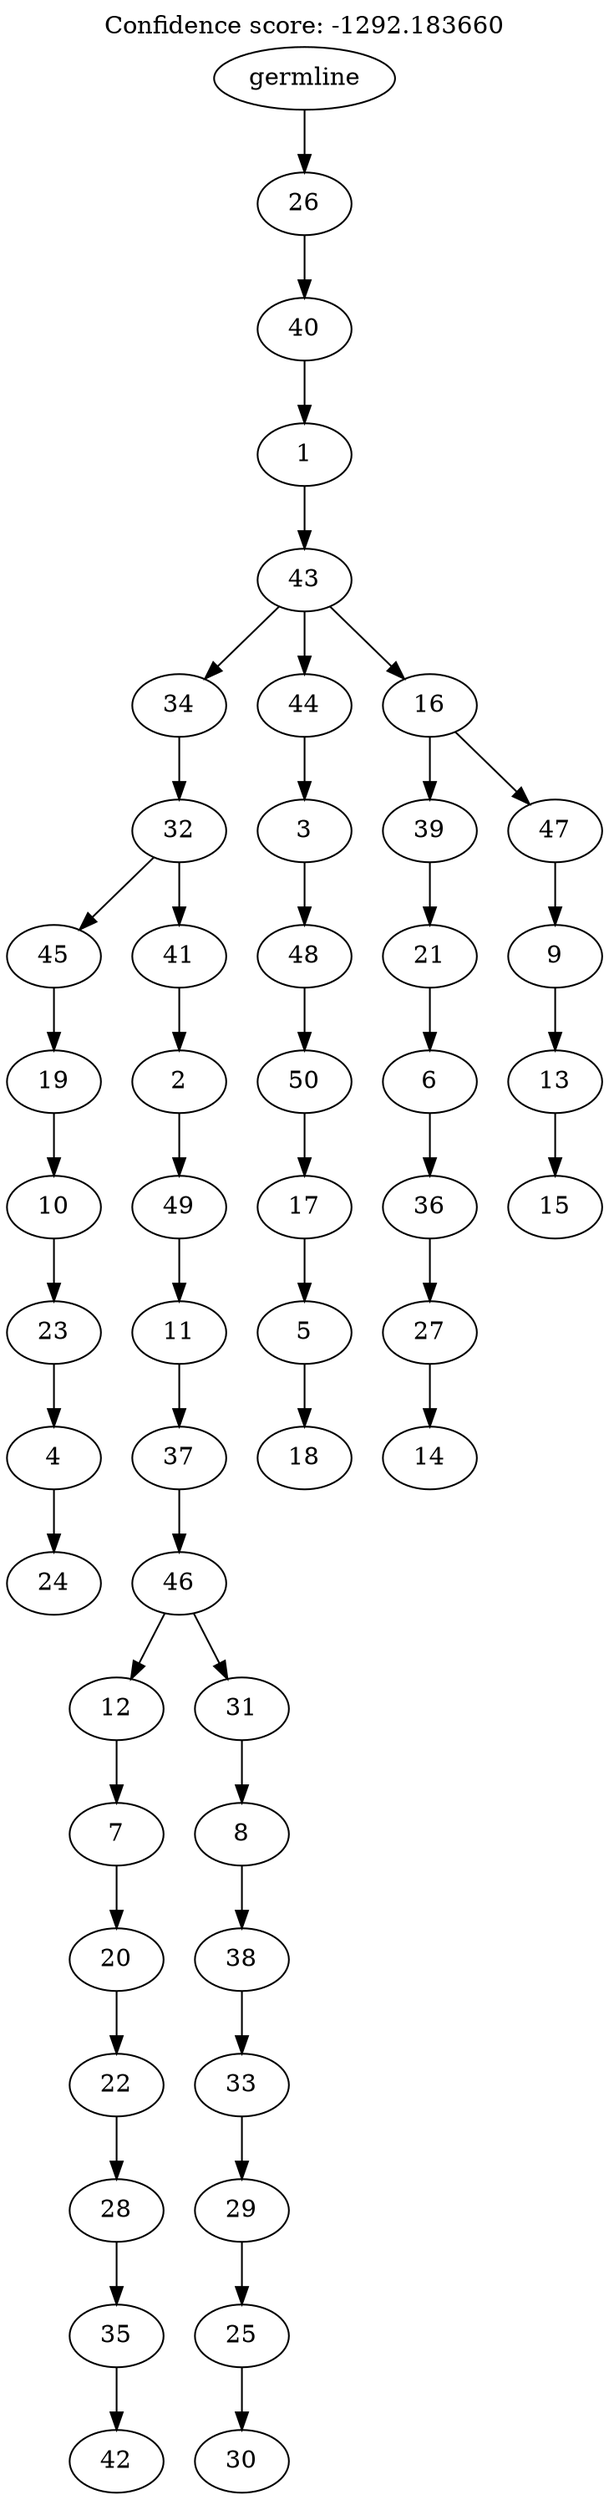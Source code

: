 digraph g {
	"49" -> "50";
	"50" [label="24"];
	"48" -> "49";
	"49" [label="4"];
	"47" -> "48";
	"48" [label="23"];
	"46" -> "47";
	"47" [label="10"];
	"45" -> "46";
	"46" [label="19"];
	"43" -> "44";
	"44" [label="42"];
	"42" -> "43";
	"43" [label="35"];
	"41" -> "42";
	"42" [label="28"];
	"40" -> "41";
	"41" [label="22"];
	"39" -> "40";
	"40" [label="20"];
	"38" -> "39";
	"39" [label="7"];
	"36" -> "37";
	"37" [label="30"];
	"35" -> "36";
	"36" [label="25"];
	"34" -> "35";
	"35" [label="29"];
	"33" -> "34";
	"34" [label="33"];
	"32" -> "33";
	"33" [label="38"];
	"31" -> "32";
	"32" [label="8"];
	"30" -> "31";
	"31" [label="31"];
	"30" -> "38";
	"38" [label="12"];
	"29" -> "30";
	"30" [label="46"];
	"28" -> "29";
	"29" [label="37"];
	"27" -> "28";
	"28" [label="11"];
	"26" -> "27";
	"27" [label="49"];
	"25" -> "26";
	"26" [label="2"];
	"24" -> "25";
	"25" [label="41"];
	"24" -> "45";
	"45" [label="45"];
	"23" -> "24";
	"24" [label="32"];
	"21" -> "22";
	"22" [label="18"];
	"20" -> "21";
	"21" [label="5"];
	"19" -> "20";
	"20" [label="17"];
	"18" -> "19";
	"19" [label="50"];
	"17" -> "18";
	"18" [label="48"];
	"16" -> "17";
	"17" [label="3"];
	"14" -> "15";
	"15" [label="14"];
	"13" -> "14";
	"14" [label="27"];
	"12" -> "13";
	"13" [label="36"];
	"11" -> "12";
	"12" [label="6"];
	"10" -> "11";
	"11" [label="21"];
	"8" -> "9";
	"9" [label="15"];
	"7" -> "8";
	"8" [label="13"];
	"6" -> "7";
	"7" [label="9"];
	"5" -> "6";
	"6" [label="47"];
	"5" -> "10";
	"10" [label="39"];
	"4" -> "5";
	"5" [label="16"];
	"4" -> "16";
	"16" [label="44"];
	"4" -> "23";
	"23" [label="34"];
	"3" -> "4";
	"4" [label="43"];
	"2" -> "3";
	"3" [label="1"];
	"1" -> "2";
	"2" [label="40"];
	"0" -> "1";
	"1" [label="26"];
	"0" [label="germline"];
	labelloc="t";
	label="Confidence score: -1292.183660";
}
